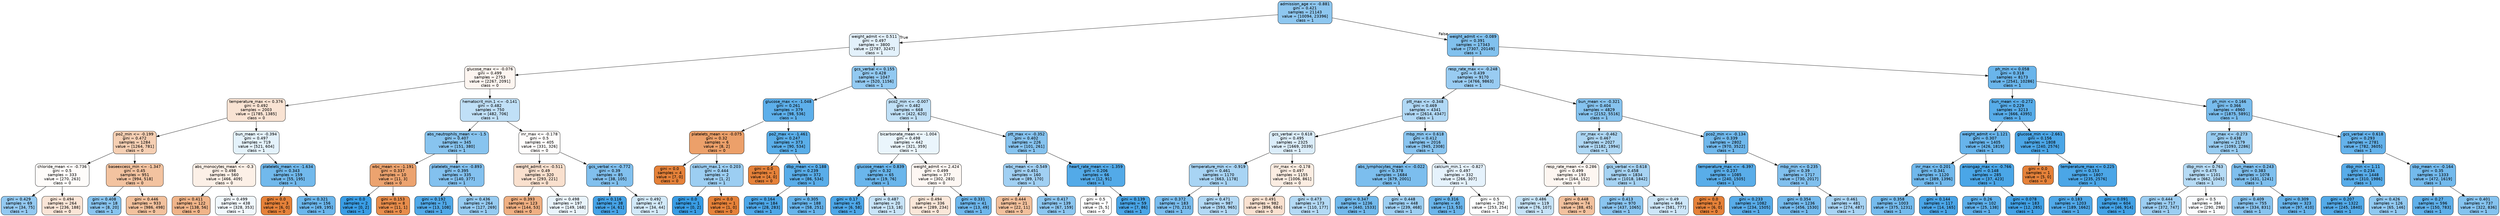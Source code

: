digraph Tree {
node [shape=box, style="filled, rounded", color="black", fontname="helvetica"] ;
edge [fontname="helvetica"] ;
0 [label="admission_age <= -0.881\ngini = 0.421\nsamples = 21143\nvalue = [10094, 23396]\nclass = 1", fillcolor="#8ec7f0"] ;
1 [label="weight_admit <= 0.511\ngini = 0.497\nsamples = 3800\nvalue = [2787, 3247]\nclass = 1", fillcolor="#e3f1fb"] ;
0 -> 1 [labeldistance=2.5, labelangle=45, headlabel="True"] ;
2 [label="glucose_max <= -0.076\ngini = 0.499\nsamples = 2753\nvalue = [2267, 2091]\nclass = 0", fillcolor="#fdf5f0"] ;
1 -> 2 ;
3 [label="temperature_max <= 0.376\ngini = 0.492\nsamples = 2003\nvalue = [1785, 1385]\nclass = 0", fillcolor="#f9e3d3"] ;
2 -> 3 ;
4 [label="po2_min <= -0.199\ngini = 0.472\nsamples = 1284\nvalue = [1264, 781]\nclass = 0", fillcolor="#f5cfb3"] ;
3 -> 4 ;
5 [label="chloride_mean <= -0.736\ngini = 0.5\nsamples = 333\nvalue = [270, 263]\nclass = 0", fillcolor="#fefcfa"] ;
4 -> 5 ;
6 [label="gini = 0.429\nsamples = 69\nvalue = [34, 75]\nclass = 1", fillcolor="#93c9f1"] ;
5 -> 6 ;
7 [label="gini = 0.494\nsamples = 264\nvalue = [236, 188]\nclass = 0", fillcolor="#fae5d7"] ;
5 -> 7 ;
8 [label="baseexcess_min <= -1.347\ngini = 0.45\nsamples = 951\nvalue = [994, 518]\nclass = 0", fillcolor="#f3c3a0"] ;
4 -> 8 ;
9 [label="gini = 0.408\nsamples = 18\nvalue = [8, 20]\nclass = 1", fillcolor="#88c4ef"] ;
8 -> 9 ;
10 [label="gini = 0.446\nsamples = 933\nvalue = [986, 498]\nclass = 0", fillcolor="#f2c19d"] ;
8 -> 10 ;
11 [label="bun_mean <= -0.394\ngini = 0.497\nsamples = 719\nvalue = [521, 604]\nclass = 1", fillcolor="#e4f2fb"] ;
3 -> 11 ;
12 [label="abs_monocytes_mean <= -0.3\ngini = 0.498\nsamples = 560\nvalue = [466, 409]\nclass = 0", fillcolor="#fcf0e7"] ;
11 -> 12 ;
13 [label="gini = 0.411\nsamples = 122\nvalue = [138, 56]\nclass = 0", fillcolor="#f0b489"] ;
12 -> 13 ;
14 [label="gini = 0.499\nsamples = 438\nvalue = [328, 353]\nclass = 1", fillcolor="#f1f8fd"] ;
12 -> 14 ;
15 [label="platelets_mean <= -1.634\ngini = 0.343\nsamples = 159\nvalue = [55, 195]\nclass = 1", fillcolor="#71b9ec"] ;
11 -> 15 ;
16 [label="gini = 0.0\nsamples = 3\nvalue = [6, 0]\nclass = 0", fillcolor="#e58139"] ;
15 -> 16 ;
17 [label="gini = 0.321\nsamples = 156\nvalue = [49, 195]\nclass = 1", fillcolor="#6bb6ec"] ;
15 -> 17 ;
18 [label="hematocrit_min.1 <= -0.141\ngini = 0.482\nsamples = 750\nvalue = [482, 706]\nclass = 1", fillcolor="#c0e0f7"] ;
2 -> 18 ;
19 [label="abs_neutrophils_mean <= -1.5\ngini = 0.407\nsamples = 345\nvalue = [151, 380]\nclass = 1", fillcolor="#88c4ef"] ;
18 -> 19 ;
20 [label="wbc_mean <= -1.191\ngini = 0.337\nsamples = 10\nvalue = [11, 3]\nclass = 0", fillcolor="#eca36f"] ;
19 -> 20 ;
21 [label="gini = 0.0\nsamples = 2\nvalue = [0, 2]\nclass = 1", fillcolor="#399de5"] ;
20 -> 21 ;
22 [label="gini = 0.153\nsamples = 8\nvalue = [11, 1]\nclass = 0", fillcolor="#e78c4b"] ;
20 -> 22 ;
23 [label="platelets_mean <= -0.893\ngini = 0.395\nsamples = 335\nvalue = [140, 377]\nclass = 1", fillcolor="#83c1ef"] ;
19 -> 23 ;
24 [label="gini = 0.192\nsamples = 71\nvalue = [13, 108]\nclass = 1", fillcolor="#51a9e8"] ;
23 -> 24 ;
25 [label="gini = 0.436\nsamples = 264\nvalue = [127, 269]\nclass = 1", fillcolor="#96cbf1"] ;
23 -> 25 ;
26 [label="inr_max <= -0.178\ngini = 0.5\nsamples = 405\nvalue = [331, 326]\nclass = 0", fillcolor="#fffdfc"] ;
18 -> 26 ;
27 [label="weight_admit <= -0.511\ngini = 0.49\nsamples = 320\nvalue = [293, 221]\nclass = 0", fillcolor="#f9e0ce"] ;
26 -> 27 ;
28 [label="gini = 0.393\nsamples = 123\nvalue = [144, 53]\nclass = 0", fillcolor="#efaf82"] ;
27 -> 28 ;
29 [label="gini = 0.498\nsamples = 197\nvalue = [149, 168]\nclass = 1", fillcolor="#e9f4fc"] ;
27 -> 29 ;
30 [label="gcs_verbal <= -0.772\ngini = 0.39\nsamples = 85\nvalue = [38, 105]\nclass = 1", fillcolor="#81c0ee"] ;
26 -> 30 ;
31 [label="gini = 0.116\nsamples = 38\nvalue = [4, 61]\nclass = 1", fillcolor="#46a3e7"] ;
30 -> 31 ;
32 [label="gini = 0.492\nsamples = 47\nvalue = [34, 44]\nclass = 1", fillcolor="#d2e9f9"] ;
30 -> 32 ;
33 [label="gcs_verbal <= 0.155\ngini = 0.428\nsamples = 1047\nvalue = [520, 1156]\nclass = 1", fillcolor="#92c9f1"] ;
1 -> 33 ;
34 [label="glucose_max <= -1.048\ngini = 0.261\nsamples = 379\nvalue = [98, 536]\nclass = 1", fillcolor="#5dafea"] ;
33 -> 34 ;
35 [label="platelets_mean <= -0.075\ngini = 0.32\nsamples = 6\nvalue = [8, 2]\nclass = 0", fillcolor="#eca06a"] ;
34 -> 35 ;
36 [label="gini = 0.0\nsamples = 4\nvalue = [7, 0]\nclass = 0", fillcolor="#e58139"] ;
35 -> 36 ;
37 [label="calcium_max.1 <= 0.203\ngini = 0.444\nsamples = 2\nvalue = [1, 2]\nclass = 1", fillcolor="#9ccef2"] ;
35 -> 37 ;
38 [label="gini = 0.0\nsamples = 1\nvalue = [0, 2]\nclass = 1", fillcolor="#399de5"] ;
37 -> 38 ;
39 [label="gini = 0.0\nsamples = 1\nvalue = [1, 0]\nclass = 0", fillcolor="#e58139"] ;
37 -> 39 ;
40 [label="po2_max <= -1.461\ngini = 0.247\nsamples = 373\nvalue = [90, 534]\nclass = 1", fillcolor="#5aaee9"] ;
34 -> 40 ;
41 [label="gini = 0.0\nsamples = 1\nvalue = [4, 0]\nclass = 0", fillcolor="#e58139"] ;
40 -> 41 ;
42 [label="dbp_mean <= 0.188\ngini = 0.239\nsamples = 372\nvalue = [86, 534]\nclass = 1", fillcolor="#59ade9"] ;
40 -> 42 ;
43 [label="gini = 0.164\nsamples = 184\nvalue = [28, 283]\nclass = 1", fillcolor="#4da7e8"] ;
42 -> 43 ;
44 [label="gini = 0.305\nsamples = 188\nvalue = [58, 251]\nclass = 1", fillcolor="#67b4eb"] ;
42 -> 44 ;
45 [label="pco2_min <= -0.007\ngini = 0.482\nsamples = 668\nvalue = [422, 620]\nclass = 1", fillcolor="#c0e0f7"] ;
33 -> 45 ;
46 [label="bicarbonate_mean <= -1.004\ngini = 0.498\nsamples = 442\nvalue = [321, 359]\nclass = 1", fillcolor="#eaf5fc"] ;
45 -> 46 ;
47 [label="glucose_mean <= 0.839\ngini = 0.32\nsamples = 65\nvalue = [19, 76]\nclass = 1", fillcolor="#6ab6ec"] ;
46 -> 47 ;
48 [label="gini = 0.17\nsamples = 45\nvalue = [6, 58]\nclass = 1", fillcolor="#4da7e8"] ;
47 -> 48 ;
49 [label="gini = 0.487\nsamples = 20\nvalue = [13, 18]\nclass = 1", fillcolor="#c8e4f8"] ;
47 -> 49 ;
50 [label="weight_admit <= 2.424\ngini = 0.499\nsamples = 377\nvalue = [302, 283]\nclass = 0", fillcolor="#fdf7f3"] ;
46 -> 50 ;
51 [label="gini = 0.494\nsamples = 336\nvalue = [289, 234]\nclass = 0", fillcolor="#fae7d9"] ;
50 -> 51 ;
52 [label="gini = 0.331\nsamples = 41\nvalue = [13, 49]\nclass = 1", fillcolor="#6eb7ec"] ;
50 -> 52 ;
53 [label="ptt_max <= -0.352\ngini = 0.402\nsamples = 226\nvalue = [101, 261]\nclass = 1", fillcolor="#86c3ef"] ;
45 -> 53 ;
54 [label="wbc_mean <= -0.549\ngini = 0.451\nsamples = 160\nvalue = [89, 170]\nclass = 1", fillcolor="#a1d0f3"] ;
53 -> 54 ;
55 [label="gini = 0.444\nsamples = 21\nvalue = [22, 11]\nclass = 0", fillcolor="#f2c09c"] ;
54 -> 55 ;
56 [label="gini = 0.417\nsamples = 139\nvalue = [67, 159]\nclass = 1", fillcolor="#8cc6f0"] ;
54 -> 56 ;
57 [label="heart_rate_mean <= -1.359\ngini = 0.206\nsamples = 66\nvalue = [12, 91]\nclass = 1", fillcolor="#53aae8"] ;
53 -> 57 ;
58 [label="gini = 0.5\nsamples = 7\nvalue = [5, 5]\nclass = 0", fillcolor="#ffffff"] ;
57 -> 58 ;
59 [label="gini = 0.139\nsamples = 59\nvalue = [7, 86]\nclass = 1", fillcolor="#49a5e7"] ;
57 -> 59 ;
60 [label="weight_admit <= -0.089\ngini = 0.391\nsamples = 17343\nvalue = [7307, 20149]\nclass = 1", fillcolor="#81c1ee"] ;
0 -> 60 [labeldistance=2.5, labelangle=-45, headlabel="False"] ;
61 [label="resp_rate_max <= -0.248\ngini = 0.439\nsamples = 9170\nvalue = [4766, 9863]\nclass = 1", fillcolor="#99ccf2"] ;
60 -> 61 ;
62 [label="ptt_max <= -0.348\ngini = 0.469\nsamples = 4341\nvalue = [2614, 4347]\nclass = 1", fillcolor="#b0d8f5"] ;
61 -> 62 ;
63 [label="gcs_verbal <= 0.618\ngini = 0.495\nsamples = 2325\nvalue = [1669, 2039]\nclass = 1", fillcolor="#dbedfa"] ;
62 -> 63 ;
64 [label="temperature_min <= -0.919\ngini = 0.461\nsamples = 1170\nvalue = [663, 1178]\nclass = 1", fillcolor="#a8d4f4"] ;
63 -> 64 ;
65 [label="gini = 0.372\nsamples = 183\nvalue = [70, 213]\nclass = 1", fillcolor="#7abdee"] ;
64 -> 65 ;
66 [label="gini = 0.471\nsamples = 987\nvalue = [593, 965]\nclass = 1", fillcolor="#b3d9f5"] ;
64 -> 66 ;
67 [label="inr_max <= -0.178\ngini = 0.497\nsamples = 1155\nvalue = [1006, 861]\nclass = 0", fillcolor="#fbede2"] ;
63 -> 67 ;
68 [label="gini = 0.491\nsamples = 982\nvalue = [896, 684]\nclass = 0", fillcolor="#f9e1d0"] ;
67 -> 68 ;
69 [label="gini = 0.473\nsamples = 173\nvalue = [110, 177]\nclass = 1", fillcolor="#b4daf5"] ;
67 -> 69 ;
70 [label="mbp_min <= 0.618\ngini = 0.412\nsamples = 2016\nvalue = [945, 2308]\nclass = 1", fillcolor="#8ac5f0"] ;
62 -> 70 ;
71 [label="abs_lymphocytes_mean <= -0.022\ngini = 0.378\nsamples = 1684\nvalue = [679, 2001]\nclass = 1", fillcolor="#7cbeee"] ;
70 -> 71 ;
72 [label="gini = 0.347\nsamples = 1236\nvalue = [440, 1533]\nclass = 1", fillcolor="#72b9ec"] ;
71 -> 72 ;
73 [label="gini = 0.448\nsamples = 448\nvalue = [239, 468]\nclass = 1", fillcolor="#9ecff2"] ;
71 -> 73 ;
74 [label="calcium_min.1 <= -0.827\ngini = 0.497\nsamples = 332\nvalue = [266, 307]\nclass = 1", fillcolor="#e5f2fc"] ;
70 -> 74 ;
75 [label="gini = 0.316\nsamples = 40\nvalue = [13, 53]\nclass = 1", fillcolor="#6ab5eb"] ;
74 -> 75 ;
76 [label="gini = 0.5\nsamples = 292\nvalue = [253, 254]\nclass = 1", fillcolor="#feffff"] ;
74 -> 76 ;
77 [label="bun_mean <= -0.321\ngini = 0.404\nsamples = 4829\nvalue = [2152, 5516]\nclass = 1", fillcolor="#86c3ef"] ;
61 -> 77 ;
78 [label="inr_max <= -0.462\ngini = 0.467\nsamples = 2027\nvalue = [1182, 1994]\nclass = 1", fillcolor="#aed7f4"] ;
77 -> 78 ;
79 [label="resp_rate_mean <= 0.286\ngini = 0.499\nsamples = 193\nvalue = [164, 152]\nclass = 0", fillcolor="#fdf6f1"] ;
78 -> 79 ;
80 [label="gini = 0.486\nsamples = 119\nvalue = [76, 107]\nclass = 1", fillcolor="#c6e3f7"] ;
79 -> 80 ;
81 [label="gini = 0.448\nsamples = 74\nvalue = [88, 45]\nclass = 0", fillcolor="#f2c19e"] ;
79 -> 81 ;
82 [label="gcs_verbal <= 0.618\ngini = 0.458\nsamples = 1834\nvalue = [1018, 1842]\nclass = 1", fillcolor="#a6d3f3"] ;
78 -> 82 ;
83 [label="gini = 0.413\nsamples = 970\nvalue = [437, 1065]\nclass = 1", fillcolor="#8ac5f0"] ;
82 -> 83 ;
84 [label="gini = 0.49\nsamples = 864\nvalue = [581, 777]\nclass = 1", fillcolor="#cde6f8"] ;
82 -> 84 ;
85 [label="pco2_min <= -0.134\ngini = 0.339\nsamples = 2802\nvalue = [970, 3522]\nclass = 1", fillcolor="#70b8ec"] ;
77 -> 85 ;
86 [label="temperature_max <= -6.397\ngini = 0.237\nsamples = 1085\nvalue = [240, 1505]\nclass = 1", fillcolor="#59ade9"] ;
85 -> 86 ;
87 [label="gini = 0.0\nsamples = 3\nvalue = [6, 0]\nclass = 0", fillcolor="#e58139"] ;
86 -> 87 ;
88 [label="gini = 0.233\nsamples = 1082\nvalue = [234, 1505]\nclass = 1", fillcolor="#58ace9"] ;
86 -> 88 ;
89 [label="mbp_min <= 0.235\ngini = 0.39\nsamples = 1717\nvalue = [730, 2017]\nclass = 1", fillcolor="#81c0ee"] ;
85 -> 89 ;
90 [label="gini = 0.354\nsamples = 1236\nvalue = [456, 1530]\nclass = 1", fillcolor="#74baed"] ;
89 -> 90 ;
91 [label="gini = 0.461\nsamples = 481\nvalue = [274, 487]\nclass = 1", fillcolor="#a8d4f4"] ;
89 -> 91 ;
92 [label="ph_min <= 0.058\ngini = 0.318\nsamples = 8173\nvalue = [2541, 10286]\nclass = 1", fillcolor="#6ab5eb"] ;
60 -> 92 ;
93 [label="bun_mean <= -0.272\ngini = 0.229\nsamples = 3213\nvalue = [666, 4395]\nclass = 1", fillcolor="#57ace9"] ;
92 -> 93 ;
94 [label="weight_admit <= 1.121\ngini = 0.307\nsamples = 1405\nvalue = [426, 1819]\nclass = 1", fillcolor="#67b4eb"] ;
93 -> 94 ;
95 [label="inr_max <= 0.201\ngini = 0.341\nsamples = 1120\nvalue = [389, 1396]\nclass = 1", fillcolor="#70b8ec"] ;
94 -> 95 ;
96 [label="gini = 0.358\nsamples = 1003\nvalue = [375, 1231]\nclass = 1", fillcolor="#75bbed"] ;
95 -> 96 ;
97 [label="gini = 0.144\nsamples = 117\nvalue = [14, 165]\nclass = 1", fillcolor="#4aa5e7"] ;
95 -> 97 ;
98 [label="aniongap_max <= -0.766\ngini = 0.148\nsamples = 285\nvalue = [37, 423]\nclass = 1", fillcolor="#4aa6e7"] ;
94 -> 98 ;
99 [label="gini = 0.26\nsamples = 102\nvalue = [25, 138]\nclass = 1", fillcolor="#5dafea"] ;
98 -> 99 ;
100 [label="gini = 0.078\nsamples = 183\nvalue = [12, 285]\nclass = 1", fillcolor="#41a1e6"] ;
98 -> 100 ;
101 [label="glucose_min <= -2.661\ngini = 0.156\nsamples = 1808\nvalue = [240, 2576]\nclass = 1", fillcolor="#4ba6e7"] ;
93 -> 101 ;
102 [label="gini = 0.0\nsamples = 1\nvalue = [5, 0]\nclass = 0", fillcolor="#e58139"] ;
101 -> 102 ;
103 [label="temperature_max <= 0.225\ngini = 0.153\nsamples = 1807\nvalue = [235, 2576]\nclass = 1", fillcolor="#4ba6e7"] ;
101 -> 103 ;
104 [label="gini = 0.183\nsamples = 1203\nvalue = [189, 1662]\nclass = 1", fillcolor="#50a8e8"] ;
103 -> 104 ;
105 [label="gini = 0.091\nsamples = 604\nvalue = [46, 914]\nclass = 1", fillcolor="#43a2e6"] ;
103 -> 105 ;
106 [label="ph_min <= 0.166\ngini = 0.366\nsamples = 4960\nvalue = [1875, 5891]\nclass = 1", fillcolor="#78bced"] ;
92 -> 106 ;
107 [label="inr_max <= -0.273\ngini = 0.438\nsamples = 2179\nvalue = [1093, 2286]\nclass = 1", fillcolor="#98ccf1"] ;
106 -> 107 ;
108 [label="dbp_min <= 0.763\ngini = 0.475\nsamples = 1101\nvalue = [662, 1045]\nclass = 1", fillcolor="#b6dbf5"] ;
107 -> 108 ;
109 [label="gini = 0.444\nsamples = 717\nvalue = [372, 747]\nclass = 1", fillcolor="#9ccef2"] ;
108 -> 109 ;
110 [label="gini = 0.5\nsamples = 384\nvalue = [290, 298]\nclass = 1", fillcolor="#fafcfe"] ;
108 -> 110 ;
111 [label="bun_mean <= 0.243\ngini = 0.383\nsamples = 1078\nvalue = [431, 1241]\nclass = 1", fillcolor="#7ebfee"] ;
107 -> 111 ;
112 [label="gini = 0.409\nsamples = 755\nvalue = [334, 831]\nclass = 1", fillcolor="#89c4ef"] ;
111 -> 112 ;
113 [label="gini = 0.309\nsamples = 323\nvalue = [97, 410]\nclass = 1", fillcolor="#68b4eb"] ;
111 -> 113 ;
114 [label="gcs_verbal <= 0.618\ngini = 0.293\nsamples = 2781\nvalue = [782, 3605]\nclass = 1", fillcolor="#64b2eb"] ;
106 -> 114 ;
115 [label="dbp_min <= 1.11\ngini = 0.234\nsamples = 1448\nvalue = [310, 1986]\nclass = 1", fillcolor="#58ace9"] ;
114 -> 115 ;
116 [label="gini = 0.207\nsamples = 1322\nvalue = [245, 1840]\nclass = 1", fillcolor="#53aae8"] ;
115 -> 116 ;
117 [label="gini = 0.426\nsamples = 126\nvalue = [65, 146]\nclass = 1", fillcolor="#91c9f1"] ;
115 -> 117 ;
118 [label="sbp_mean <= -0.164\ngini = 0.35\nsamples = 1333\nvalue = [472, 1619]\nclass = 1", fillcolor="#73baed"] ;
114 -> 118 ;
119 [label="gini = 0.27\nsamples = 596\nvalue = [150, 783]\nclass = 1", fillcolor="#5fb0ea"] ;
118 -> 119 ;
120 [label="gini = 0.401\nsamples = 737\nvalue = [322, 836]\nclass = 1", fillcolor="#85c3ef"] ;
118 -> 120 ;
}